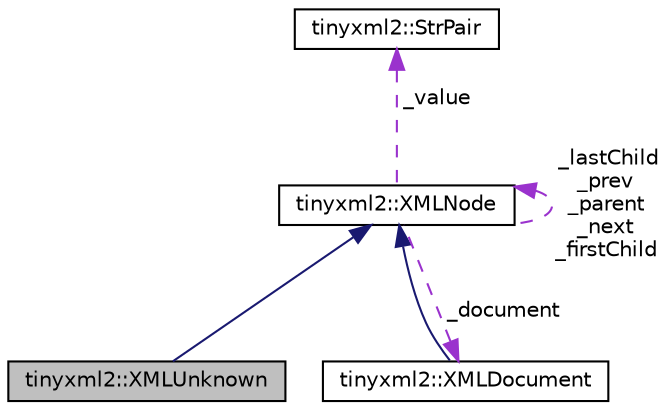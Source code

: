 digraph "tinyxml2::XMLUnknown"
{
 // LATEX_PDF_SIZE
  edge [fontname="Helvetica",fontsize="10",labelfontname="Helvetica",labelfontsize="10"];
  node [fontname="Helvetica",fontsize="10",shape=record];
  Node1 [label="tinyxml2::XMLUnknown",height=0.2,width=0.4,color="black", fillcolor="grey75", style="filled", fontcolor="black",tooltip=" "];
  Node2 -> Node1 [dir="back",color="midnightblue",fontsize="10",style="solid",fontname="Helvetica"];
  Node2 [label="tinyxml2::XMLNode",height=0.2,width=0.4,color="black", fillcolor="white", style="filled",URL="$classtinyxml2_1_1XMLNode.html",tooltip=" "];
  Node3 -> Node2 [dir="back",color="darkorchid3",fontsize="10",style="dashed",label=" _document" ,fontname="Helvetica"];
  Node3 [label="tinyxml2::XMLDocument",height=0.2,width=0.4,color="black", fillcolor="white", style="filled",URL="$classtinyxml2_1_1XMLDocument.html",tooltip=" "];
  Node2 -> Node3 [dir="back",color="midnightblue",fontsize="10",style="solid",fontname="Helvetica"];
  Node4 -> Node2 [dir="back",color="darkorchid3",fontsize="10",style="dashed",label=" _value" ,fontname="Helvetica"];
  Node4 [label="tinyxml2::StrPair",height=0.2,width=0.4,color="black", fillcolor="white", style="filled",URL="$classtinyxml2_1_1StrPair.html",tooltip=" "];
  Node2 -> Node2 [dir="back",color="darkorchid3",fontsize="10",style="dashed",label=" _lastChild\n_prev\n_parent\n_next\n_firstChild" ,fontname="Helvetica"];
}
